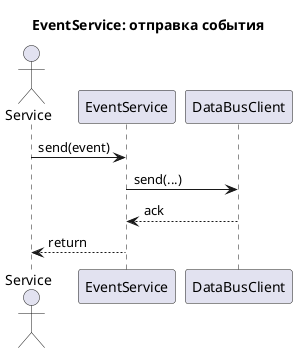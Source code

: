 @startuml
title EventService: отправка события
actor Service
participant EventService
participant DataBusClient

Service -> EventService : send(event)
EventService -> DataBusClient : send(...)
DataBusClient --> EventService : ack
EventService --> Service : return
@enduml
